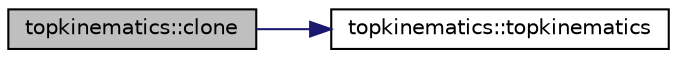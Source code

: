 digraph "topkinematics::clone"
{
 // INTERACTIVE_SVG=YES
 // LATEX_PDF_SIZE
  edge [fontname="Helvetica",fontsize="10",labelfontname="Helvetica",labelfontsize="10"];
  node [fontname="Helvetica",fontsize="10",shape=record];
  rankdir="LR";
  Node1 [label="topkinematics::clone",height=0.2,width=0.4,color="black", fillcolor="grey75", style="filled", fontcolor="black",tooltip=" "];
  Node1 -> Node2 [color="midnightblue",fontsize="10",style="solid",fontname="Helvetica"];
  Node2 [label="topkinematics::topkinematics",height=0.2,width=0.4,color="black", fillcolor="white", style="filled",URL="$classtopkinematics.html#a3320ec959eaaa6be147852edf1778d6a",tooltip=" "];
}
